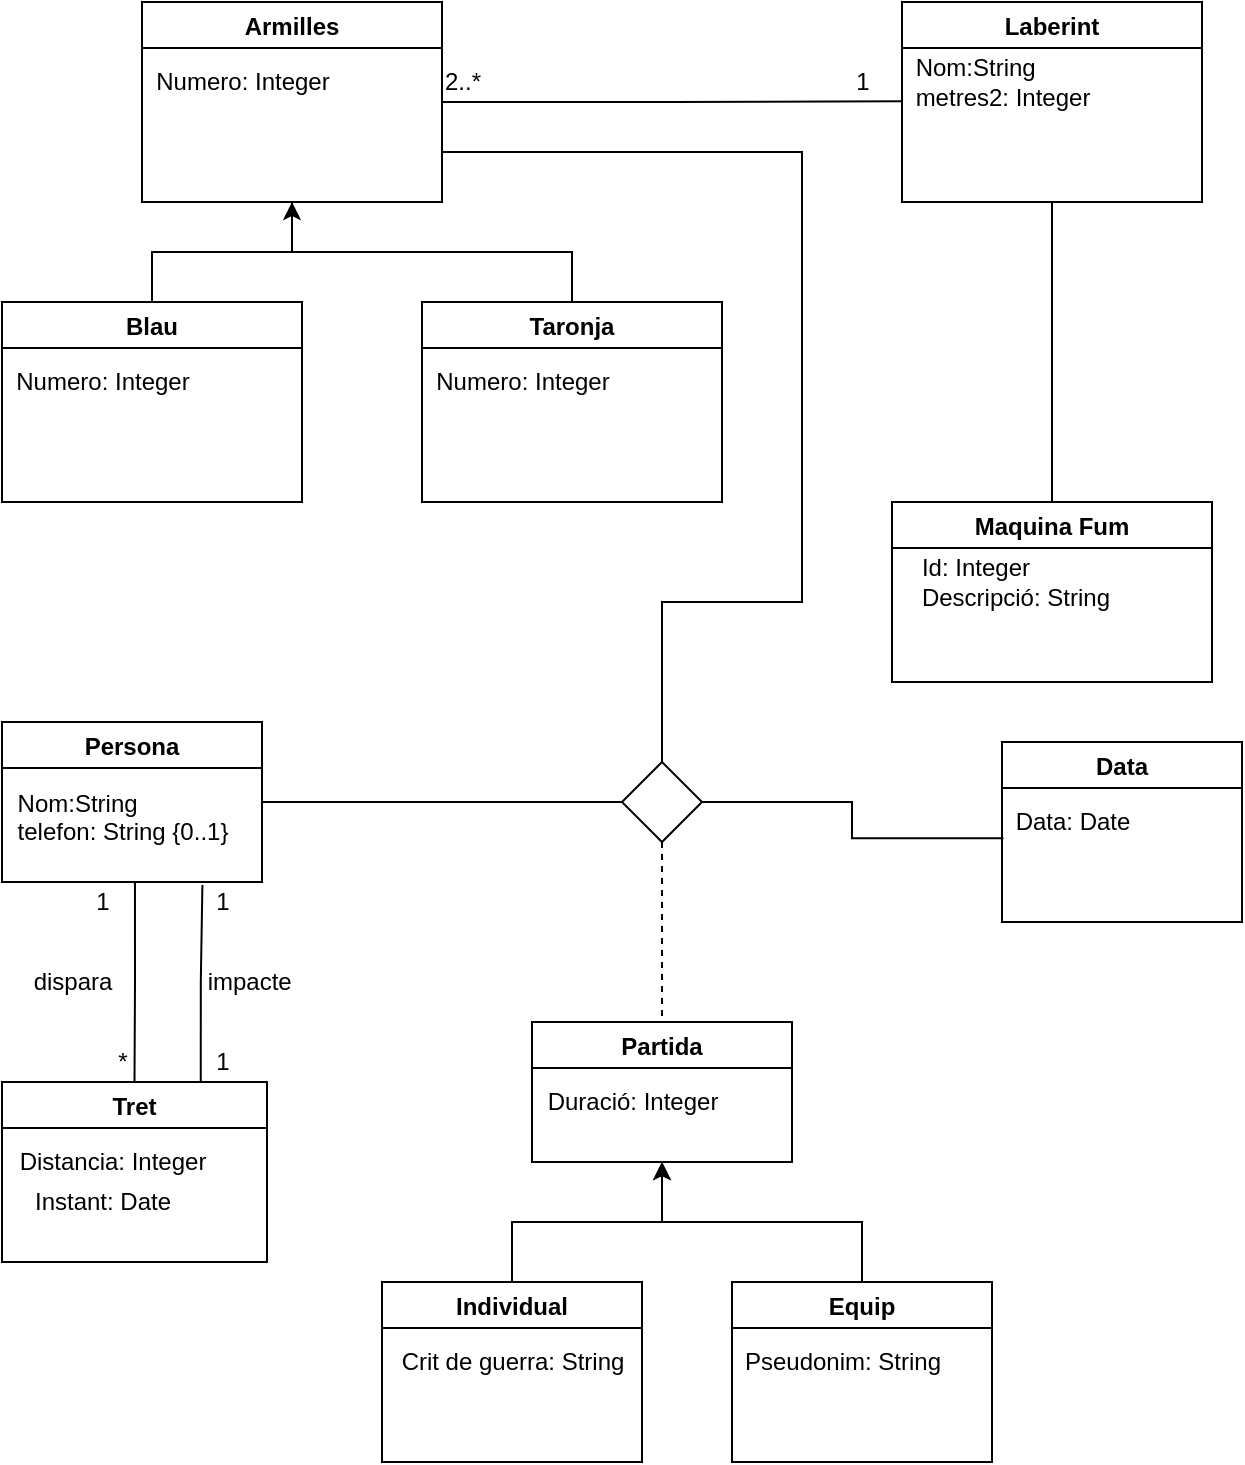 <mxfile version="17.1.3" type="device"><diagram id="s9JhyK2RSUB2cCL9Eo5m" name="Page-1"><mxGraphModel dx="813" dy="431" grid="1" gridSize="10" guides="1" tooltips="1" connect="1" arrows="1" fold="1" page="1" pageScale="1" pageWidth="850" pageHeight="1100" math="0" shadow="0"><root><mxCell id="0"/><mxCell id="1" parent="0"/><mxCell id="m3xS8PkjqcBoTAG7NkqZ-3" style="edgeStyle=orthogonalEdgeStyle;rounded=0;orthogonalLoop=1;jettySize=auto;html=1;exitX=0.5;exitY=1;exitDx=0;exitDy=0;entryX=0.5;entryY=0;entryDx=0;entryDy=0;endArrow=none;endFill=0;startArrow=classic;startFill=1;" edge="1" parent="1" source="m3xS8PkjqcBoTAG7NkqZ-1" target="m3xS8PkjqcBoTAG7NkqZ-4"><mxGeometry relative="1" as="geometry"><mxPoint x="300.0" y="200" as="targetPoint"/></mxGeometry></mxCell><mxCell id="m3xS8PkjqcBoTAG7NkqZ-11" style="edgeStyle=orthogonalEdgeStyle;rounded=0;orthogonalLoop=1;jettySize=auto;html=1;exitX=1;exitY=0.5;exitDx=0;exitDy=0;entryX=0.004;entryY=0.819;entryDx=0;entryDy=0;entryPerimeter=0;startArrow=none;startFill=0;endArrow=none;endFill=0;" edge="1" parent="1" source="m3xS8PkjqcBoTAG7NkqZ-1" target="m3xS8PkjqcBoTAG7NkqZ-10"><mxGeometry relative="1" as="geometry"/></mxCell><mxCell id="m3xS8PkjqcBoTAG7NkqZ-20" style="edgeStyle=orthogonalEdgeStyle;rounded=0;orthogonalLoop=1;jettySize=auto;html=1;exitX=1;exitY=0.75;exitDx=0;exitDy=0;entryX=0.5;entryY=0;entryDx=0;entryDy=0;startArrow=none;startFill=0;endArrow=none;endFill=0;" edge="1" parent="1" source="m3xS8PkjqcBoTAG7NkqZ-1" target="m3xS8PkjqcBoTAG7NkqZ-19"><mxGeometry relative="1" as="geometry"><Array as="points"><mxPoint x="420" y="135"/><mxPoint x="420" y="360"/><mxPoint x="350" y="360"/></Array></mxGeometry></mxCell><mxCell id="m3xS8PkjqcBoTAG7NkqZ-1" value="Armilles" style="swimlane;" vertex="1" parent="1"><mxGeometry x="90" y="60" width="150" height="100" as="geometry"/></mxCell><mxCell id="m3xS8PkjqcBoTAG7NkqZ-2" value="Numero: Integer" style="text;html=1;align=center;verticalAlign=middle;resizable=0;points=[];autosize=1;strokeColor=none;fillColor=none;" vertex="1" parent="m3xS8PkjqcBoTAG7NkqZ-1"><mxGeometry y="30" width="100" height="20" as="geometry"/></mxCell><mxCell id="m3xS8PkjqcBoTAG7NkqZ-4" value="Taronja" style="swimlane;" vertex="1" parent="1"><mxGeometry x="230" y="210" width="150" height="100" as="geometry"/></mxCell><mxCell id="m3xS8PkjqcBoTAG7NkqZ-5" value="Numero: Integer" style="text;html=1;align=center;verticalAlign=middle;resizable=0;points=[];autosize=1;strokeColor=none;fillColor=none;" vertex="1" parent="m3xS8PkjqcBoTAG7NkqZ-4"><mxGeometry y="30" width="100" height="20" as="geometry"/></mxCell><mxCell id="m3xS8PkjqcBoTAG7NkqZ-8" style="edgeStyle=orthogonalEdgeStyle;rounded=0;orthogonalLoop=1;jettySize=auto;html=1;exitX=0.5;exitY=0;exitDx=0;exitDy=0;entryX=0.5;entryY=1;entryDx=0;entryDy=0;startArrow=none;startFill=0;endArrow=none;endFill=0;" edge="1" parent="1" source="m3xS8PkjqcBoTAG7NkqZ-6" target="m3xS8PkjqcBoTAG7NkqZ-1"><mxGeometry relative="1" as="geometry"/></mxCell><mxCell id="m3xS8PkjqcBoTAG7NkqZ-6" value="Blau" style="swimlane;" vertex="1" parent="1"><mxGeometry x="20" y="210" width="150" height="100" as="geometry"/></mxCell><mxCell id="m3xS8PkjqcBoTAG7NkqZ-7" value="Numero: Integer" style="text;html=1;align=center;verticalAlign=middle;resizable=0;points=[];autosize=1;strokeColor=none;fillColor=none;" vertex="1" parent="m3xS8PkjqcBoTAG7NkqZ-6"><mxGeometry y="30" width="100" height="20" as="geometry"/></mxCell><mxCell id="m3xS8PkjqcBoTAG7NkqZ-16" style="edgeStyle=orthogonalEdgeStyle;rounded=0;orthogonalLoop=1;jettySize=auto;html=1;exitX=0.5;exitY=1;exitDx=0;exitDy=0;entryX=0.5;entryY=0;entryDx=0;entryDy=0;startArrow=none;startFill=0;endArrow=none;endFill=0;" edge="1" parent="1" source="m3xS8PkjqcBoTAG7NkqZ-9" target="m3xS8PkjqcBoTAG7NkqZ-14"><mxGeometry relative="1" as="geometry"/></mxCell><mxCell id="m3xS8PkjqcBoTAG7NkqZ-9" value="Laberint" style="swimlane;" vertex="1" parent="1"><mxGeometry x="470" y="60" width="150" height="100" as="geometry"/></mxCell><mxCell id="m3xS8PkjqcBoTAG7NkqZ-10" value="&lt;div style=&quot;text-align: justify&quot;&gt;&lt;span&gt;Nom:String&lt;/span&gt;&lt;/div&gt;&lt;div style=&quot;text-align: justify&quot;&gt;&lt;span&gt;metres2: Integer&lt;/span&gt;&lt;/div&gt;" style="text;html=1;align=center;verticalAlign=middle;resizable=0;points=[];autosize=1;strokeColor=none;fillColor=none;" vertex="1" parent="m3xS8PkjqcBoTAG7NkqZ-9"><mxGeometry y="25" width="100" height="30" as="geometry"/></mxCell><mxCell id="m3xS8PkjqcBoTAG7NkqZ-12" value="2..*" style="text;html=1;align=center;verticalAlign=middle;resizable=0;points=[];autosize=1;strokeColor=none;fillColor=none;" vertex="1" parent="1"><mxGeometry x="235" y="90" width="30" height="20" as="geometry"/></mxCell><mxCell id="m3xS8PkjqcBoTAG7NkqZ-13" value="1" style="text;html=1;align=center;verticalAlign=middle;resizable=0;points=[];autosize=1;strokeColor=none;fillColor=none;" vertex="1" parent="1"><mxGeometry x="440" y="90" width="20" height="20" as="geometry"/></mxCell><mxCell id="m3xS8PkjqcBoTAG7NkqZ-14" value="Maquina Fum" style="swimlane;" vertex="1" parent="1"><mxGeometry x="465" y="310" width="160" height="90" as="geometry"/></mxCell><mxCell id="m3xS8PkjqcBoTAG7NkqZ-15" value="&lt;div style=&quot;text-align: justify&quot;&gt;&lt;span&gt;Id: Integer&lt;/span&gt;&lt;/div&gt;&lt;div style=&quot;text-align: justify&quot;&gt;&lt;span&gt;Descripció: String&lt;/span&gt;&lt;/div&gt;" style="text;html=1;align=right;verticalAlign=middle;resizable=0;points=[];autosize=1;strokeColor=none;fillColor=none;" vertex="1" parent="m3xS8PkjqcBoTAG7NkqZ-14"><mxGeometry y="25" width="110" height="30" as="geometry"/></mxCell><mxCell id="m3xS8PkjqcBoTAG7NkqZ-33" style="edgeStyle=orthogonalEdgeStyle;rounded=0;orthogonalLoop=1;jettySize=auto;html=1;exitX=0.554;exitY=0.997;exitDx=0;exitDy=0;entryX=0.5;entryY=0;entryDx=0;entryDy=0;startArrow=none;startFill=0;endArrow=none;endFill=0;exitPerimeter=0;" edge="1" parent="1" source="m3xS8PkjqcBoTAG7NkqZ-18" target="m3xS8PkjqcBoTAG7NkqZ-32"><mxGeometry relative="1" as="geometry"/></mxCell><mxCell id="m3xS8PkjqcBoTAG7NkqZ-17" value="Persona" style="swimlane;" vertex="1" parent="1"><mxGeometry x="20" y="420" width="130" height="80" as="geometry"/></mxCell><mxCell id="m3xS8PkjqcBoTAG7NkqZ-18" value="&lt;div style=&quot;text-align: justify&quot;&gt;&lt;span&gt;Nom:String&lt;/span&gt;&lt;/div&gt;&lt;div style=&quot;text-align: justify&quot;&gt;&lt;span&gt;telefon: String {0..1}&lt;/span&gt;&lt;/div&gt;&lt;div style=&quot;text-align: justify&quot;&gt;&lt;br&gt;&lt;/div&gt;" style="text;html=1;align=center;verticalAlign=middle;resizable=0;points=[];autosize=1;strokeColor=none;fillColor=none;" vertex="1" parent="m3xS8PkjqcBoTAG7NkqZ-17"><mxGeometry y="30" width="120" height="50" as="geometry"/></mxCell><mxCell id="m3xS8PkjqcBoTAG7NkqZ-21" style="edgeStyle=orthogonalEdgeStyle;rounded=0;orthogonalLoop=1;jettySize=auto;html=1;exitX=0;exitY=0.5;exitDx=0;exitDy=0;entryX=1;entryY=0.5;entryDx=0;entryDy=0;startArrow=none;startFill=0;endArrow=none;endFill=0;" edge="1" parent="1" source="m3xS8PkjqcBoTAG7NkqZ-19" target="m3xS8PkjqcBoTAG7NkqZ-17"><mxGeometry relative="1" as="geometry"/></mxCell><mxCell id="m3xS8PkjqcBoTAG7NkqZ-24" style="edgeStyle=orthogonalEdgeStyle;rounded=0;orthogonalLoop=1;jettySize=auto;html=1;exitX=1;exitY=0.5;exitDx=0;exitDy=0;entryX=0.01;entryY=0.907;entryDx=0;entryDy=0;entryPerimeter=0;startArrow=none;startFill=0;endArrow=none;endFill=0;" edge="1" parent="1" source="m3xS8PkjqcBoTAG7NkqZ-19" target="m3xS8PkjqcBoTAG7NkqZ-23"><mxGeometry relative="1" as="geometry"/></mxCell><mxCell id="m3xS8PkjqcBoTAG7NkqZ-25" style="edgeStyle=orthogonalEdgeStyle;rounded=0;orthogonalLoop=1;jettySize=auto;html=1;exitX=0.5;exitY=1;exitDx=0;exitDy=0;startArrow=none;startFill=0;endArrow=none;endFill=0;dashed=1;entryX=0.5;entryY=0;entryDx=0;entryDy=0;" edge="1" parent="1" source="m3xS8PkjqcBoTAG7NkqZ-19" target="m3xS8PkjqcBoTAG7NkqZ-26"><mxGeometry relative="1" as="geometry"><mxPoint x="349.857" y="570" as="targetPoint"/></mxGeometry></mxCell><mxCell id="m3xS8PkjqcBoTAG7NkqZ-19" value="" style="rhombus;whiteSpace=wrap;html=1;" vertex="1" parent="1"><mxGeometry x="330" y="440" width="40" height="40" as="geometry"/></mxCell><mxCell id="m3xS8PkjqcBoTAG7NkqZ-22" value="Data" style="swimlane;" vertex="1" parent="1"><mxGeometry x="520" y="430" width="120" height="90" as="geometry"/></mxCell><mxCell id="m3xS8PkjqcBoTAG7NkqZ-23" value="Data: Date" style="text;html=1;align=center;verticalAlign=middle;resizable=0;points=[];autosize=1;strokeColor=none;fillColor=none;" vertex="1" parent="m3xS8PkjqcBoTAG7NkqZ-22"><mxGeometry y="30" width="70" height="20" as="geometry"/></mxCell><mxCell id="m3xS8PkjqcBoTAG7NkqZ-28" style="edgeStyle=orthogonalEdgeStyle;rounded=0;orthogonalLoop=1;jettySize=auto;html=1;exitX=0.5;exitY=1;exitDx=0;exitDy=0;startArrow=classic;startFill=1;endArrow=none;endFill=0;" edge="1" parent="1" source="m3xS8PkjqcBoTAG7NkqZ-26" target="m3xS8PkjqcBoTAG7NkqZ-31"><mxGeometry relative="1" as="geometry"><mxPoint x="420" y="680" as="targetPoint"/></mxGeometry></mxCell><mxCell id="m3xS8PkjqcBoTAG7NkqZ-29" style="edgeStyle=orthogonalEdgeStyle;rounded=0;orthogonalLoop=1;jettySize=auto;html=1;exitX=0.5;exitY=1;exitDx=0;exitDy=0;startArrow=classic;startFill=1;endArrow=none;endFill=0;entryX=0.5;entryY=0;entryDx=0;entryDy=0;" edge="1" parent="1" source="m3xS8PkjqcBoTAG7NkqZ-26" target="m3xS8PkjqcBoTAG7NkqZ-30"><mxGeometry relative="1" as="geometry"><mxPoint x="280" y="680" as="targetPoint"/></mxGeometry></mxCell><mxCell id="m3xS8PkjqcBoTAG7NkqZ-26" value="Partida" style="swimlane;" vertex="1" parent="1"><mxGeometry x="285" y="570" width="130" height="70" as="geometry"/></mxCell><mxCell id="m3xS8PkjqcBoTAG7NkqZ-27" value="Duració: Integer" style="text;html=1;align=center;verticalAlign=middle;resizable=0;points=[];autosize=1;strokeColor=none;fillColor=none;" vertex="1" parent="m3xS8PkjqcBoTAG7NkqZ-26"><mxGeometry y="30" width="100" height="20" as="geometry"/></mxCell><mxCell id="m3xS8PkjqcBoTAG7NkqZ-30" value="Individual" style="swimlane;" vertex="1" parent="1"><mxGeometry x="210" y="700" width="130" height="90" as="geometry"/></mxCell><mxCell id="m3xS8PkjqcBoTAG7NkqZ-43" value="Crit de guerra: String" style="text;html=1;align=center;verticalAlign=middle;resizable=0;points=[];autosize=1;strokeColor=none;fillColor=none;" vertex="1" parent="m3xS8PkjqcBoTAG7NkqZ-30"><mxGeometry y="30" width="130" height="20" as="geometry"/></mxCell><mxCell id="m3xS8PkjqcBoTAG7NkqZ-31" value="Equip" style="swimlane;" vertex="1" parent="1"><mxGeometry x="385" y="700" width="130" height="90" as="geometry"/></mxCell><mxCell id="m3xS8PkjqcBoTAG7NkqZ-44" value="Pseudonim: String" style="text;html=1;align=center;verticalAlign=middle;resizable=0;points=[];autosize=1;strokeColor=none;fillColor=none;" vertex="1" parent="m3xS8PkjqcBoTAG7NkqZ-31"><mxGeometry y="30" width="110" height="20" as="geometry"/></mxCell><mxCell id="m3xS8PkjqcBoTAG7NkqZ-35" style="edgeStyle=orthogonalEdgeStyle;rounded=0;orthogonalLoop=1;jettySize=auto;html=1;exitX=0.75;exitY=0;exitDx=0;exitDy=0;entryX=0.835;entryY=1.031;entryDx=0;entryDy=0;entryPerimeter=0;startArrow=none;startFill=0;endArrow=none;endFill=0;" edge="1" parent="1" source="m3xS8PkjqcBoTAG7NkqZ-32" target="m3xS8PkjqcBoTAG7NkqZ-18"><mxGeometry relative="1" as="geometry"/></mxCell><mxCell id="m3xS8PkjqcBoTAG7NkqZ-32" value="Tret" style="swimlane;" vertex="1" parent="1"><mxGeometry x="20" y="600" width="132.5" height="90" as="geometry"/></mxCell><mxCell id="m3xS8PkjqcBoTAG7NkqZ-34" value="Distancia: Integer" style="text;html=1;align=center;verticalAlign=middle;resizable=0;points=[];autosize=1;strokeColor=none;fillColor=none;" vertex="1" parent="m3xS8PkjqcBoTAG7NkqZ-32"><mxGeometry y="30" width="110" height="20" as="geometry"/></mxCell><mxCell id="m3xS8PkjqcBoTAG7NkqZ-42" value="Instant: Date" style="text;html=1;align=center;verticalAlign=middle;resizable=0;points=[];autosize=1;strokeColor=none;fillColor=none;" vertex="1" parent="m3xS8PkjqcBoTAG7NkqZ-32"><mxGeometry x="10" y="50" width="80" height="20" as="geometry"/></mxCell><mxCell id="m3xS8PkjqcBoTAG7NkqZ-36" value="1" style="text;html=1;align=center;verticalAlign=middle;resizable=0;points=[];autosize=1;strokeColor=none;fillColor=none;" vertex="1" parent="1"><mxGeometry x="60" y="500" width="20" height="20" as="geometry"/></mxCell><mxCell id="m3xS8PkjqcBoTAG7NkqZ-37" value="*" style="text;html=1;align=center;verticalAlign=middle;resizable=0;points=[];autosize=1;strokeColor=none;fillColor=none;" vertex="1" parent="1"><mxGeometry x="70" y="580" width="20" height="20" as="geometry"/></mxCell><mxCell id="m3xS8PkjqcBoTAG7NkqZ-38" value="1" style="text;html=1;align=center;verticalAlign=middle;resizable=0;points=[];autosize=1;strokeColor=none;fillColor=none;" vertex="1" parent="1"><mxGeometry x="120" y="500" width="20" height="20" as="geometry"/></mxCell><mxCell id="m3xS8PkjqcBoTAG7NkqZ-39" value="1" style="text;html=1;align=center;verticalAlign=middle;resizable=0;points=[];autosize=1;strokeColor=none;fillColor=none;" vertex="1" parent="1"><mxGeometry x="120" y="580" width="20" height="20" as="geometry"/></mxCell><mxCell id="m3xS8PkjqcBoTAG7NkqZ-40" value="&amp;nbsp; impacte" style="text;html=1;align=center;verticalAlign=middle;resizable=0;points=[];autosize=1;strokeColor=none;fillColor=none;" vertex="1" parent="1"><mxGeometry x="110" y="540" width="60" height="20" as="geometry"/></mxCell><mxCell id="m3xS8PkjqcBoTAG7NkqZ-41" value="dispara" style="text;html=1;align=center;verticalAlign=middle;resizable=0;points=[];autosize=1;strokeColor=none;fillColor=none;" vertex="1" parent="1"><mxGeometry x="30" y="540" width="50" height="20" as="geometry"/></mxCell></root></mxGraphModel></diagram></mxfile>